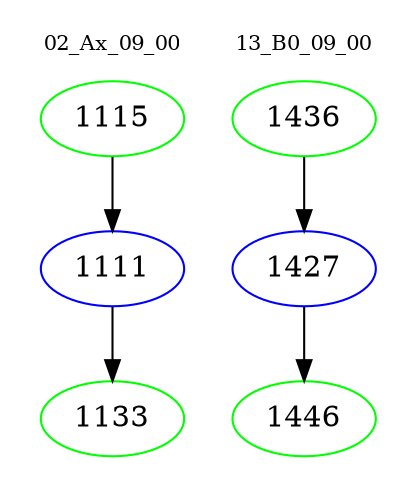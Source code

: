 digraph{
subgraph cluster_0 {
color = white
label = "02_Ax_09_00";
fontsize=10;
T0_1115 [label="1115", color="green"]
T0_1115 -> T0_1111 [color="black"]
T0_1111 [label="1111", color="blue"]
T0_1111 -> T0_1133 [color="black"]
T0_1133 [label="1133", color="green"]
}
subgraph cluster_1 {
color = white
label = "13_B0_09_00";
fontsize=10;
T1_1436 [label="1436", color="green"]
T1_1436 -> T1_1427 [color="black"]
T1_1427 [label="1427", color="blue"]
T1_1427 -> T1_1446 [color="black"]
T1_1446 [label="1446", color="green"]
}
}
